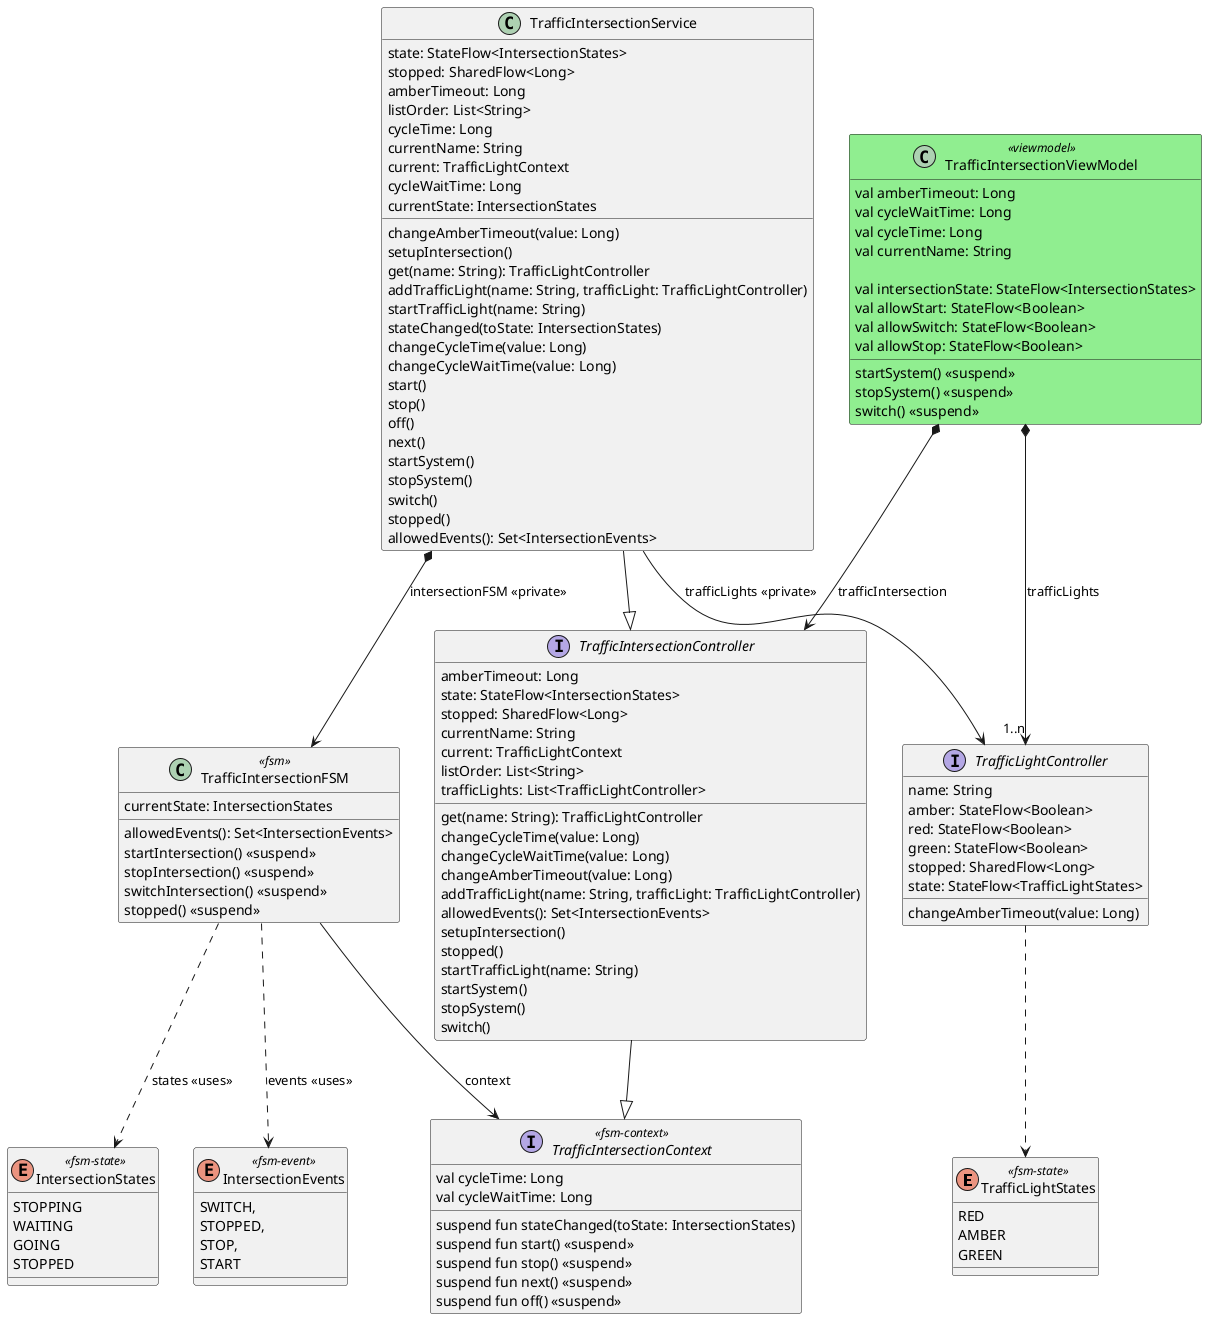 @startuml

enum TrafficLightStates <<fsm-state>> {
    RED
    AMBER
    GREEN
}

interface TrafficLightController {
    name: String
    amber: StateFlow<Boolean>
    red: StateFlow<Boolean>
    green: StateFlow<Boolean>
    stopped: SharedFlow<Long>
    state: StateFlow<TrafficLightStates>
    changeAmberTimeout(value: Long)
}

TrafficLightController ..> TrafficLightStates

enum IntersectionStates <<fsm-state>> {
    STOPPING
    WAITING
    GOING
    STOPPED
}

enum IntersectionEvents <<fsm-event>> {
    SWITCH,
    STOPPED,
    STOP,
    START
}

interface TrafficIntersectionContext <<fsm-context>> {
    val cycleTime: Long
    val cycleWaitTime: Long
    suspend fun stateChanged(toState: IntersectionStates)
    suspend fun start() <<suspend>>
    suspend fun stop() <<suspend>>
    suspend fun next() <<suspend>>
    suspend fun off() <<suspend>>
}

class TrafficIntersectionFSM <<fsm>> {
    currentState: IntersectionStates
    allowedEvents(): Set<IntersectionEvents>
    startIntersection() <<suspend>>
    stopIntersection() <<suspend>>
    switchIntersection() <<suspend>>
    stopped() <<suspend>>
}

TrafficIntersectionFSM --> TrafficIntersectionContext: context
TrafficIntersectionFSM ..> IntersectionEvents: events <<uses>>
TrafficIntersectionFSM ..> IntersectionStates: states <<uses>>

interface TrafficIntersectionController {
    amberTimeout: Long
    state: StateFlow<IntersectionStates>
    stopped: SharedFlow<Long>
    currentName: String
    current: TrafficLightContext
    listOrder: List<String>
    trafficLights: List<TrafficLightController>
    get(name: String): TrafficLightController
    changeCycleTime(value: Long)
    changeCycleWaitTime(value: Long)
    changeAmberTimeout(value: Long)
    addTrafficLight(name: String, trafficLight: TrafficLightController)
    allowedEvents(): Set<IntersectionEvents>
    setupIntersection()
    stopped()
    startTrafficLight(name: String)
    startSystem()
    stopSystem()
    switch()
}

TrafficIntersectionController -|> TrafficIntersectionContext

class TrafficIntersectionService {
    state: StateFlow<IntersectionStates>
    stopped: SharedFlow<Long>
    amberTimeout: Long
    changeAmberTimeout(value: Long)
    setupIntersection()
    listOrder: List<String>
    cycleTime: Long
        currentName: String
        current: TrafficLightContext
        cycleWaitTime: Long
        currentState: IntersectionStates
    get(name: String): TrafficLightController
    addTrafficLight(name: String, trafficLight: TrafficLightController)
    startTrafficLight(name: String)
    stateChanged(toState: IntersectionStates)
    changeCycleTime(value: Long)
    changeCycleWaitTime(value: Long)
    start()
    stop()
    off()
    next()
    startSystem()
    stopSystem()
    switch()
    stopped()
    allowedEvents(): Set<IntersectionEvents>
}

TrafficIntersectionService --|> TrafficIntersectionController
TrafficIntersectionService *--> TrafficIntersectionFSM: intersectionFSM <<private>>
TrafficIntersectionService --> TrafficLightController: trafficLights <<private>>

class TrafficIntersectionViewModel <<viewmodel>> #lightgreen {
    val amberTimeout: Long
    val cycleWaitTime: Long
    val cycleTime: Long
    val currentName: String

    val intersectionState: StateFlow<IntersectionStates>
    val allowStart: StateFlow<Boolean>
    val allowSwitch: StateFlow<Boolean>
    val allowStop: StateFlow<Boolean>

    startSystem() <<suspend>>
    stopSystem() <<suspend>>
    switch() <<suspend>>
}

TrafficIntersectionViewModel *--> "1..n" TrafficLightController: trafficLights
TrafficIntersectionViewModel *--> TrafficIntersectionController: trafficIntersection

@enduml